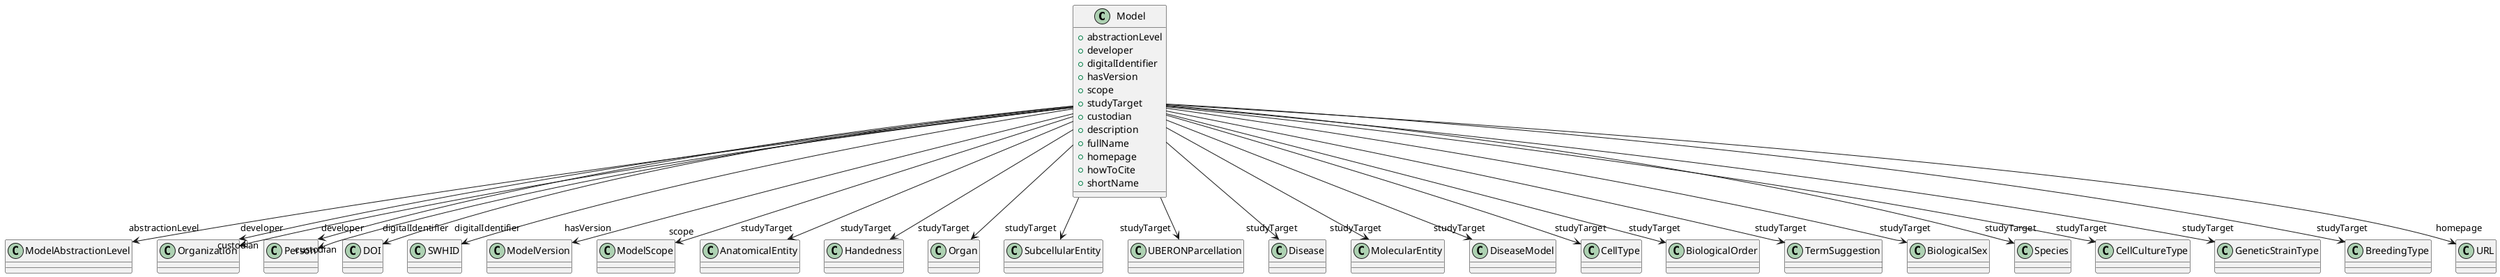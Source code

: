 @startuml
class Model {
+abstractionLevel
+developer
+digitalIdentifier
+hasVersion
+scope
+studyTarget
+custodian
+description
+fullName
+homepage
+howToCite
+shortName

}
Model -d-> "abstractionLevel" ModelAbstractionLevel
Model -d-> "developer" Organization
Model -d-> "developer" Person
Model -d-> "digitalIdentifier" DOI
Model -d-> "digitalIdentifier" SWHID
Model -d-> "hasVersion" ModelVersion
Model -d-> "scope" ModelScope
Model -d-> "studyTarget" AnatomicalEntity
Model -d-> "studyTarget" Handedness
Model -d-> "studyTarget" Organ
Model -d-> "studyTarget" SubcellularEntity
Model -d-> "studyTarget" UBERONParcellation
Model -d-> "studyTarget" Disease
Model -d-> "studyTarget" MolecularEntity
Model -d-> "studyTarget" DiseaseModel
Model -d-> "studyTarget" CellType
Model -d-> "studyTarget" BiologicalOrder
Model -d-> "studyTarget" TermSuggestion
Model -d-> "studyTarget" BiologicalSex
Model -d-> "studyTarget" Species
Model -d-> "studyTarget" CellCultureType
Model -d-> "studyTarget" GeneticStrainType
Model -d-> "studyTarget" BreedingType
Model -d-> "custodian" Organization
Model -d-> "custodian" Person
Model -d-> "homepage" URL

@enduml